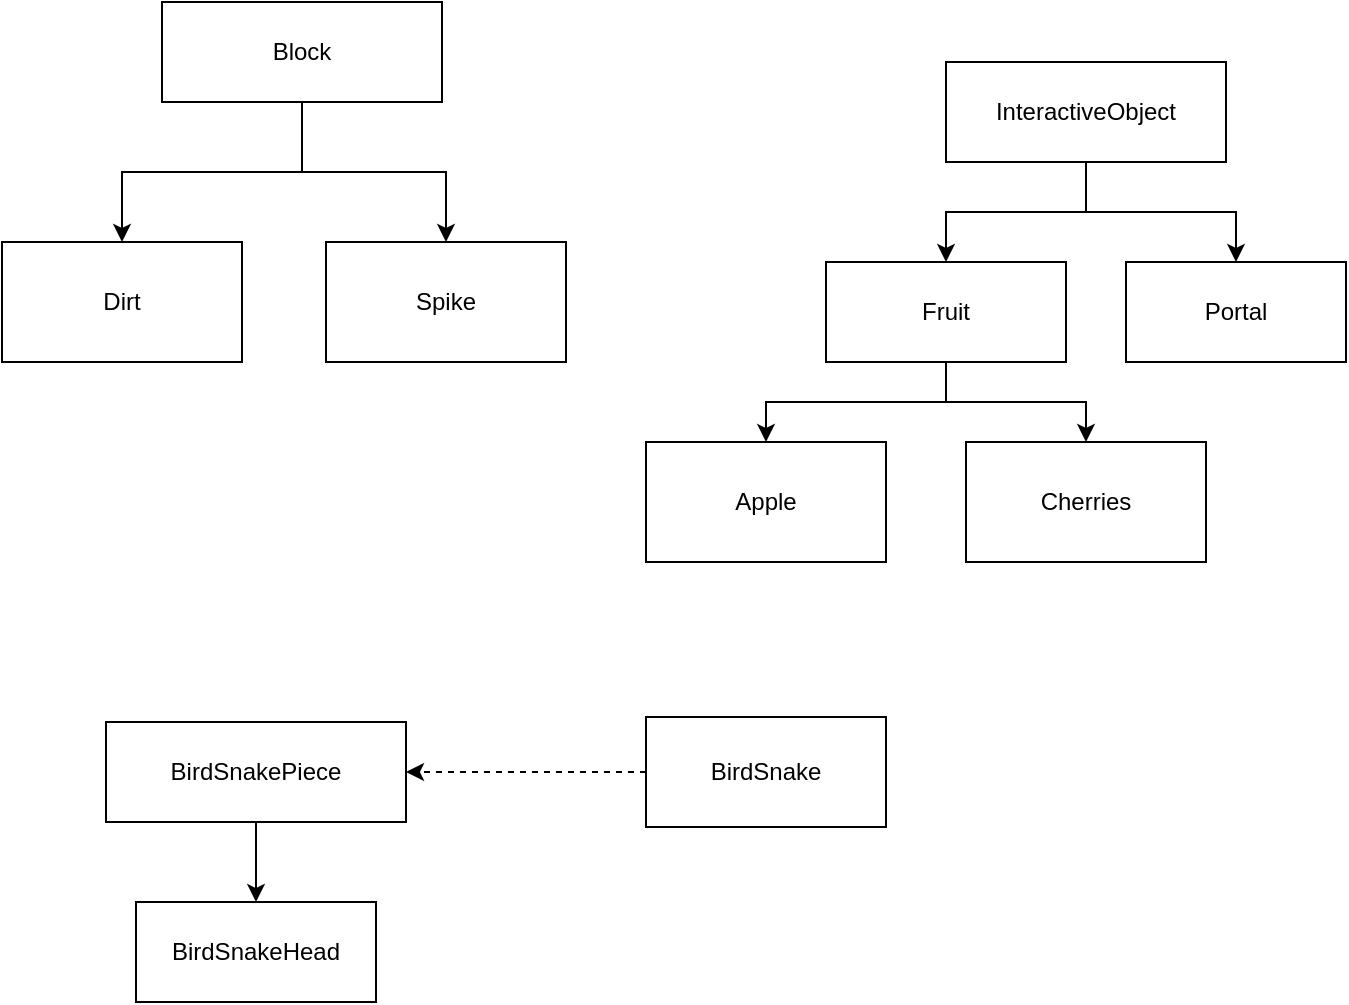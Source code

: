 <mxfile version="20.7.4" type="github">
  <diagram id="C5RBs43oDa-KdzZeNtuy" name="Page-1">
    <mxGraphModel dx="954" dy="591" grid="1" gridSize="10" guides="1" tooltips="1" connect="1" arrows="1" fold="1" page="1" pageScale="1" pageWidth="827" pageHeight="1169" math="0" shadow="0">
      <root>
        <mxCell id="WIyWlLk6GJQsqaUBKTNV-0" />
        <mxCell id="WIyWlLk6GJQsqaUBKTNV-1" parent="WIyWlLk6GJQsqaUBKTNV-0" />
        <mxCell id="K6AWzs9Tp1yh-WArgJoA-18" style="edgeStyle=orthogonalEdgeStyle;rounded=0;orthogonalLoop=1;jettySize=auto;html=1;" edge="1" parent="WIyWlLk6GJQsqaUBKTNV-1" source="K6AWzs9Tp1yh-WArgJoA-0" target="K6AWzs9Tp1yh-WArgJoA-19">
          <mxGeometry relative="1" as="geometry">
            <mxPoint x="195" y="440" as="targetPoint" />
          </mxGeometry>
        </mxCell>
        <mxCell id="K6AWzs9Tp1yh-WArgJoA-0" value="BirdSnakePiece" style="rounded=0;whiteSpace=wrap;html=1;" vertex="1" parent="WIyWlLk6GJQsqaUBKTNV-1">
          <mxGeometry x="110" y="420" width="150" height="50" as="geometry" />
        </mxCell>
        <mxCell id="K6AWzs9Tp1yh-WArgJoA-13" style="edgeStyle=orthogonalEdgeStyle;rounded=0;orthogonalLoop=1;jettySize=auto;html=1;" edge="1" parent="WIyWlLk6GJQsqaUBKTNV-1" source="K6AWzs9Tp1yh-WArgJoA-1" target="K6AWzs9Tp1yh-WArgJoA-14">
          <mxGeometry relative="1" as="geometry">
            <mxPoint x="230" y="190" as="targetPoint" />
          </mxGeometry>
        </mxCell>
        <mxCell id="K6AWzs9Tp1yh-WArgJoA-17" style="edgeStyle=orthogonalEdgeStyle;rounded=0;orthogonalLoop=1;jettySize=auto;html=1;entryX=0.5;entryY=0;entryDx=0;entryDy=0;" edge="1" parent="WIyWlLk6GJQsqaUBKTNV-1" source="K6AWzs9Tp1yh-WArgJoA-1" target="K6AWzs9Tp1yh-WArgJoA-16">
          <mxGeometry relative="1" as="geometry" />
        </mxCell>
        <mxCell id="K6AWzs9Tp1yh-WArgJoA-1" value="Block" style="rounded=0;whiteSpace=wrap;html=1;" vertex="1" parent="WIyWlLk6GJQsqaUBKTNV-1">
          <mxGeometry x="138" y="60" width="140" height="50" as="geometry" />
        </mxCell>
        <mxCell id="K6AWzs9Tp1yh-WArgJoA-3" style="edgeStyle=orthogonalEdgeStyle;rounded=0;orthogonalLoop=1;jettySize=auto;html=1;entryX=0.5;entryY=0;entryDx=0;entryDy=0;" edge="1" parent="WIyWlLk6GJQsqaUBKTNV-1" source="K6AWzs9Tp1yh-WArgJoA-2" target="K6AWzs9Tp1yh-WArgJoA-5">
          <mxGeometry relative="1" as="geometry">
            <mxPoint x="530" y="190" as="targetPoint" />
          </mxGeometry>
        </mxCell>
        <mxCell id="K6AWzs9Tp1yh-WArgJoA-8" style="edgeStyle=orthogonalEdgeStyle;rounded=0;orthogonalLoop=1;jettySize=auto;html=1;entryX=0.5;entryY=0;entryDx=0;entryDy=0;" edge="1" parent="WIyWlLk6GJQsqaUBKTNV-1" source="K6AWzs9Tp1yh-WArgJoA-2" target="K6AWzs9Tp1yh-WArgJoA-6">
          <mxGeometry relative="1" as="geometry" />
        </mxCell>
        <mxCell id="K6AWzs9Tp1yh-WArgJoA-2" value="InteractiveObject" style="rounded=0;whiteSpace=wrap;html=1;" vertex="1" parent="WIyWlLk6GJQsqaUBKTNV-1">
          <mxGeometry x="530" y="90" width="140" height="50" as="geometry" />
        </mxCell>
        <mxCell id="K6AWzs9Tp1yh-WArgJoA-9" style="edgeStyle=orthogonalEdgeStyle;rounded=0;orthogonalLoop=1;jettySize=auto;html=1;" edge="1" parent="WIyWlLk6GJQsqaUBKTNV-1" source="K6AWzs9Tp1yh-WArgJoA-5" target="K6AWzs9Tp1yh-WArgJoA-10">
          <mxGeometry relative="1" as="geometry">
            <mxPoint x="470" y="280" as="targetPoint" />
          </mxGeometry>
        </mxCell>
        <mxCell id="K6AWzs9Tp1yh-WArgJoA-12" style="edgeStyle=orthogonalEdgeStyle;rounded=0;orthogonalLoop=1;jettySize=auto;html=1;" edge="1" parent="WIyWlLk6GJQsqaUBKTNV-1" source="K6AWzs9Tp1yh-WArgJoA-5" target="K6AWzs9Tp1yh-WArgJoA-11">
          <mxGeometry relative="1" as="geometry" />
        </mxCell>
        <mxCell id="K6AWzs9Tp1yh-WArgJoA-5" value="Fruit" style="rounded=0;whiteSpace=wrap;html=1;" vertex="1" parent="WIyWlLk6GJQsqaUBKTNV-1">
          <mxGeometry x="470" y="190" width="120" height="50" as="geometry" />
        </mxCell>
        <mxCell id="K6AWzs9Tp1yh-WArgJoA-6" value="Portal" style="rounded=0;whiteSpace=wrap;html=1;" vertex="1" parent="WIyWlLk6GJQsqaUBKTNV-1">
          <mxGeometry x="620" y="190" width="110" height="50" as="geometry" />
        </mxCell>
        <mxCell id="K6AWzs9Tp1yh-WArgJoA-10" value="Apple" style="rounded=0;whiteSpace=wrap;html=1;" vertex="1" parent="WIyWlLk6GJQsqaUBKTNV-1">
          <mxGeometry x="380" y="280" width="120" height="60" as="geometry" />
        </mxCell>
        <mxCell id="K6AWzs9Tp1yh-WArgJoA-11" value="Cherries" style="rounded=0;whiteSpace=wrap;html=1;" vertex="1" parent="WIyWlLk6GJQsqaUBKTNV-1">
          <mxGeometry x="540" y="280" width="120" height="60" as="geometry" />
        </mxCell>
        <mxCell id="K6AWzs9Tp1yh-WArgJoA-14" value="Dirt" style="rounded=0;whiteSpace=wrap;html=1;" vertex="1" parent="WIyWlLk6GJQsqaUBKTNV-1">
          <mxGeometry x="58" y="180" width="120" height="60" as="geometry" />
        </mxCell>
        <mxCell id="K6AWzs9Tp1yh-WArgJoA-16" value="Spike" style="rounded=0;whiteSpace=wrap;html=1;" vertex="1" parent="WIyWlLk6GJQsqaUBKTNV-1">
          <mxGeometry x="220" y="180" width="120" height="60" as="geometry" />
        </mxCell>
        <mxCell id="K6AWzs9Tp1yh-WArgJoA-19" value="BirdSnakeHead" style="rounded=0;whiteSpace=wrap;html=1;" vertex="1" parent="WIyWlLk6GJQsqaUBKTNV-1">
          <mxGeometry x="125" y="510" width="120" height="50" as="geometry" />
        </mxCell>
        <mxCell id="K6AWzs9Tp1yh-WArgJoA-21" style="edgeStyle=orthogonalEdgeStyle;rounded=0;orthogonalLoop=1;jettySize=auto;html=1;entryX=1;entryY=0.5;entryDx=0;entryDy=0;dashed=1;" edge="1" parent="WIyWlLk6GJQsqaUBKTNV-1" source="K6AWzs9Tp1yh-WArgJoA-20" target="K6AWzs9Tp1yh-WArgJoA-0">
          <mxGeometry relative="1" as="geometry" />
        </mxCell>
        <mxCell id="K6AWzs9Tp1yh-WArgJoA-20" value="BirdSnake" style="rounded=0;whiteSpace=wrap;html=1;" vertex="1" parent="WIyWlLk6GJQsqaUBKTNV-1">
          <mxGeometry x="380" y="417.5" width="120" height="55" as="geometry" />
        </mxCell>
      </root>
    </mxGraphModel>
  </diagram>
</mxfile>
